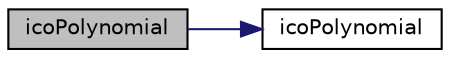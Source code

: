 digraph "icoPolynomial"
{
  bgcolor="transparent";
  edge [fontname="Helvetica",fontsize="10",labelfontname="Helvetica",labelfontsize="10"];
  node [fontname="Helvetica",fontsize="10",shape=record];
  rankdir="LR";
  Node1 [label="icoPolynomial",height=0.2,width=0.4,color="black", fillcolor="grey75", style="filled" fontcolor="black"];
  Node1 -> Node2 [color="midnightblue",fontsize="10",style="solid",fontname="Helvetica"];
  Node2 [label="icoPolynomial",height=0.2,width=0.4,color="black",URL="$classFoam_1_1icoPolynomial.html#a4da88e9ea19cd5f4488cf8f7720837d9",tooltip="Construct from components. "];
}

